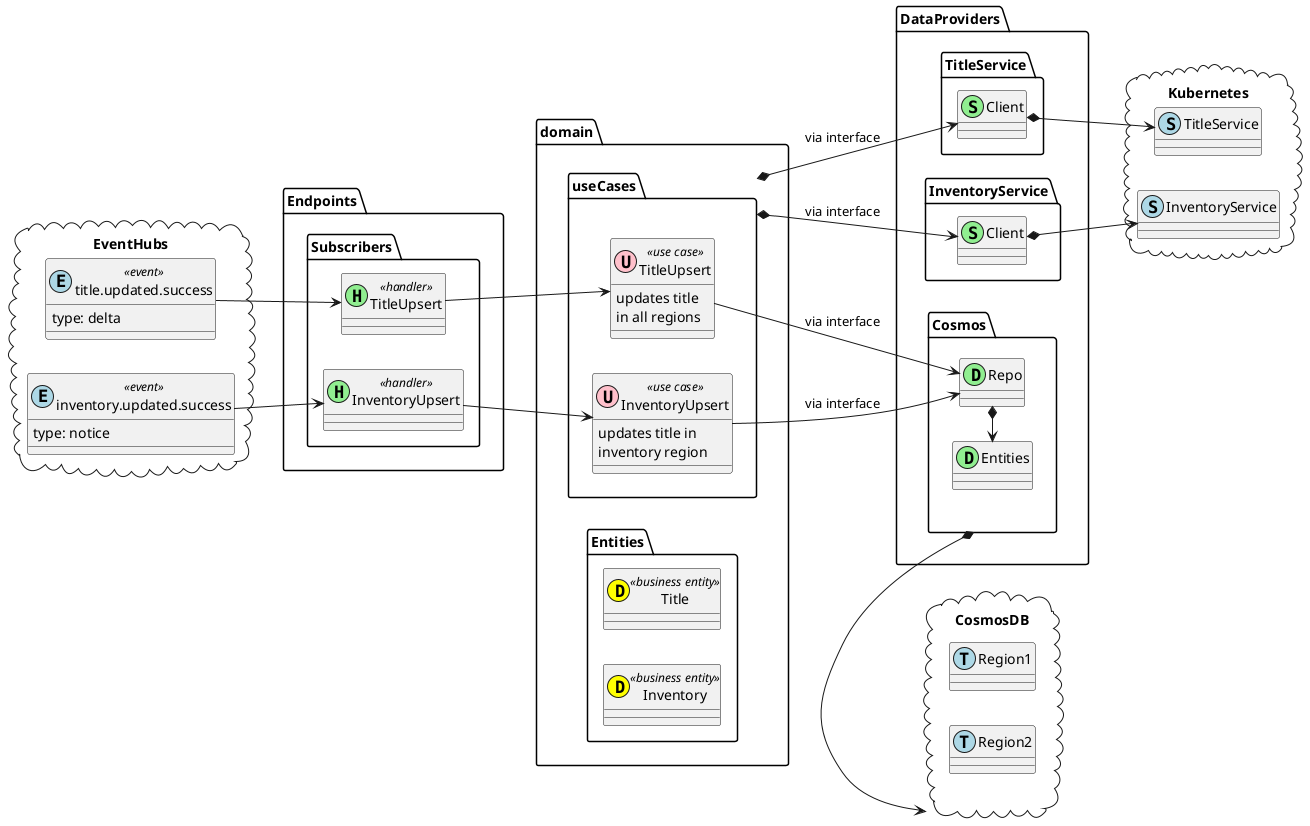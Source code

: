 @startuml
left to right direction
package "EventHubs" as EventBusIn <<cloud>>{
    class "title.updated.success" as TitleUpsert <<(E,lightblue) event>> {
        type: delta
    }

    class "inventory.updated.success" as InventoryUpsert <<(E,lightblue) event>>{
      type: notice
  }
}

package Endpoints {
    package Subscribers {
        class "InventoryUpsert" as IUpsertSub <<(H,lightgreen) handler>>
        class "TitleUpsert" as TUpsertSub <<(H,lightgreen) handler>>
    }
}

package domain {
    package useCases {
        class TitleUpsert <<(U,pink) use case>> {
            updates title
            in all regions
        }
        class InventoryUpsert <<(U,pink) use case>> {
            updates title in
            inventory region
        }
    }
    package Entities {
        class Title <<(D, yellow) business entity>>
        class Inventory <<(D, yellow) business entity>>
    }
}

package DataProviders {
    package Cosmos {
        class Repo <<D, lightgreen>>
        class Entities <<D, lightgreen>>
    }
    package TitleService {
        class Client <<S, lightgreen>>
    }
    package InventoryService {
        class Client <<S, lightgreen>>
    }
}

package CosmosDB <<cloud>> {
    class "Region1" as TitleInventory <<(T, lightblue)>>
    class "Region2" <<(T, lightblue)>>
}

package Kubernetes <<cloud>> {
    class TitleService <<S, lightblue>>
    class InventoryService <<S, lightblue>>
}

EventBusIn.TitleUpsert --> TUpsertSub
EventBusIn.InventoryUpsert --> IUpsertSub

TUpsertSub --> domain.useCases.TitleUpsert
IUpsertSub --> domain.useCases.InventoryUpsert
Cosmos *-l-> CosmosDB
Repo <-u- domain.useCases.InventoryUpsert: via interface
Repo <-u- domain.useCases.TitleUpsert: via interface
DataProviders.InventoryService.Client <-u-* domain.useCases: via interface
DataProviders.TitleService.Client <-u-* domain.useCases: via interface
Repo *-l->DataProviders.Cosmos.Entities

DataProviders.InventoryService.Client *--> Kubernetes.InventoryService
DataProviders.TitleService.Client *--> Kubernetes.TitleService
@enduml